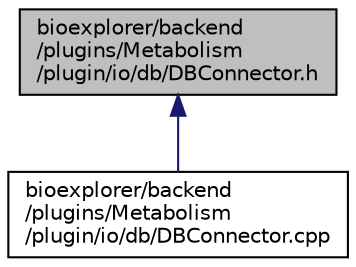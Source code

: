 digraph "bioexplorer/backend/plugins/Metabolism/plugin/io/db/DBConnector.h"
{
 // LATEX_PDF_SIZE
  edge [fontname="Helvetica",fontsize="10",labelfontname="Helvetica",labelfontsize="10"];
  node [fontname="Helvetica",fontsize="10",shape=record];
  Node1 [label="bioexplorer/backend\l/plugins/Metabolism\l/plugin/io/db/DBConnector.h",height=0.2,width=0.4,color="black", fillcolor="grey75", style="filled", fontcolor="black",tooltip=" "];
  Node1 -> Node2 [dir="back",color="midnightblue",fontsize="10",style="solid",fontname="Helvetica"];
  Node2 [label="bioexplorer/backend\l/plugins/Metabolism\l/plugin/io/db/DBConnector.cpp",height=0.2,width=0.4,color="black", fillcolor="white", style="filled",URL="$d3/dd4/plugins_2Metabolism_2plugin_2io_2db_2DBConnector_8cpp.html",tooltip=" "];
}

